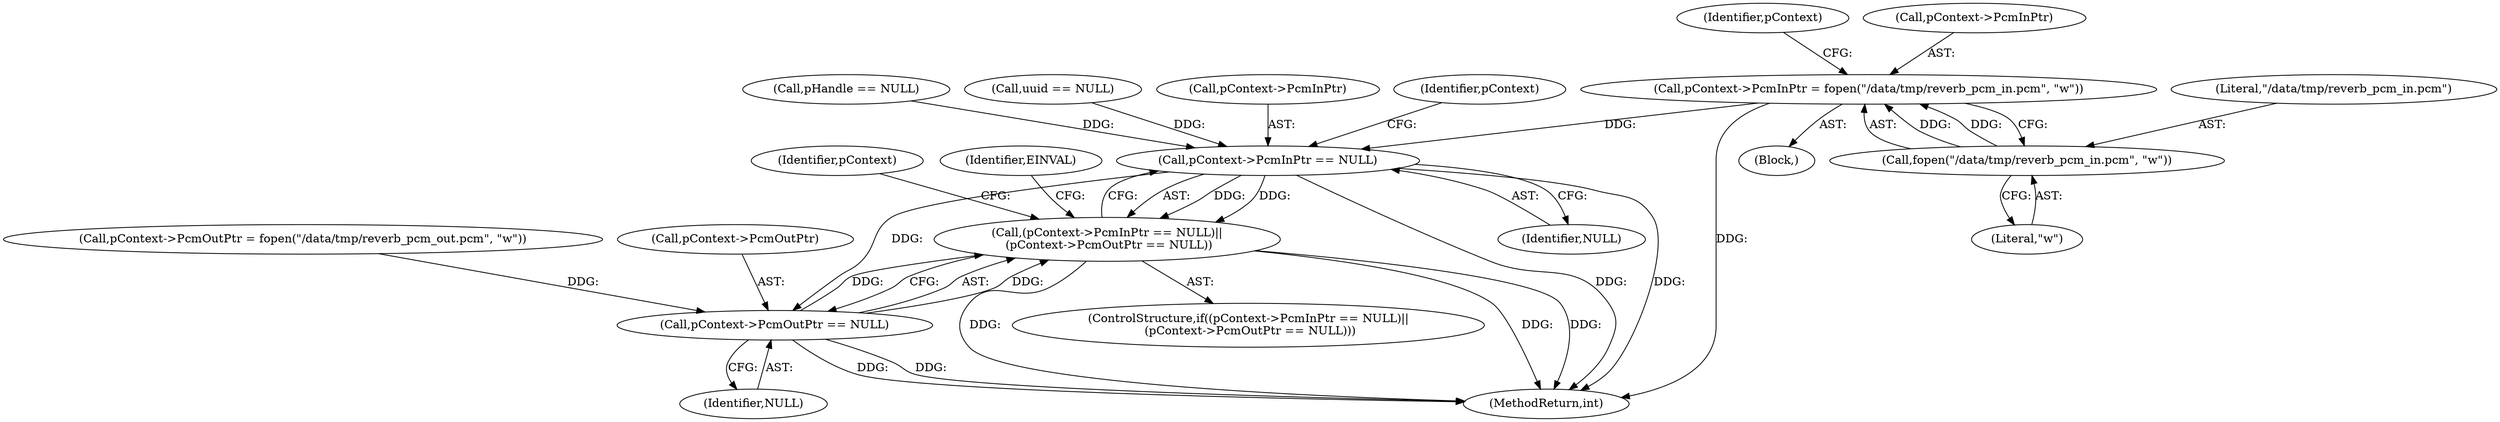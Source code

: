 digraph "0_Android_aeea52da00d210587fb3ed895de3d5f2e0264c88_5@API" {
"1000288" [label="(Call,pContext->PcmInPtr = fopen(\"/data/tmp/reverb_pcm_in.pcm\", \"w\"))"];
"1000292" [label="(Call,fopen(\"/data/tmp/reverb_pcm_in.pcm\", \"w\"))"];
"1000304" [label="(Call,pContext->PcmInPtr == NULL)"];
"1000303" [label="(Call,(pContext->PcmInPtr == NULL)||\n (pContext->PcmOutPtr == NULL))"];
"1000309" [label="(Call,pContext->PcmOutPtr == NULL)"];
"1000288" [label="(Call,pContext->PcmInPtr = fopen(\"/data/tmp/reverb_pcm_in.pcm\", \"w\"))"];
"1000295" [label="(Call,pContext->PcmOutPtr = fopen(\"/data/tmp/reverb_pcm_out.pcm\", \"w\"))"];
"1000302" [label="(ControlStructure,if((pContext->PcmInPtr == NULL)||\n (pContext->PcmOutPtr == NULL)))"];
"1000311" [label="(Identifier,pContext)"];
"1000320" [label="(Identifier,pContext)"];
"1000294" [label="(Literal,\"w\")"];
"1000303" [label="(Call,(pContext->PcmInPtr == NULL)||\n (pContext->PcmOutPtr == NULL))"];
"1000122" [label="(Call,pHandle == NULL)"];
"1000317" [label="(Identifier,EINVAL)"];
"1000297" [label="(Identifier,pContext)"];
"1000125" [label="(Call,uuid == NULL)"];
"1000292" [label="(Call,fopen(\"/data/tmp/reverb_pcm_in.pcm\", \"w\"))"];
"1000309" [label="(Call,pContext->PcmOutPtr == NULL)"];
"1000304" [label="(Call,pContext->PcmInPtr == NULL)"];
"1000310" [label="(Call,pContext->PcmOutPtr)"];
"1000289" [label="(Call,pContext->PcmInPtr)"];
"1000305" [label="(Call,pContext->PcmInPtr)"];
"1000308" [label="(Identifier,NULL)"];
"1000313" [label="(Identifier,NULL)"];
"1000353" [label="(MethodReturn,int)"];
"1000106" [label="(Block,)"];
"1000293" [label="(Literal,\"/data/tmp/reverb_pcm_in.pcm\")"];
"1000288" -> "1000106"  [label="AST: "];
"1000288" -> "1000292"  [label="CFG: "];
"1000289" -> "1000288"  [label="AST: "];
"1000292" -> "1000288"  [label="AST: "];
"1000297" -> "1000288"  [label="CFG: "];
"1000288" -> "1000353"  [label="DDG: "];
"1000292" -> "1000288"  [label="DDG: "];
"1000292" -> "1000288"  [label="DDG: "];
"1000288" -> "1000304"  [label="DDG: "];
"1000292" -> "1000294"  [label="CFG: "];
"1000293" -> "1000292"  [label="AST: "];
"1000294" -> "1000292"  [label="AST: "];
"1000304" -> "1000303"  [label="AST: "];
"1000304" -> "1000308"  [label="CFG: "];
"1000305" -> "1000304"  [label="AST: "];
"1000308" -> "1000304"  [label="AST: "];
"1000311" -> "1000304"  [label="CFG: "];
"1000303" -> "1000304"  [label="CFG: "];
"1000304" -> "1000353"  [label="DDG: "];
"1000304" -> "1000353"  [label="DDG: "];
"1000304" -> "1000303"  [label="DDG: "];
"1000304" -> "1000303"  [label="DDG: "];
"1000125" -> "1000304"  [label="DDG: "];
"1000122" -> "1000304"  [label="DDG: "];
"1000304" -> "1000309"  [label="DDG: "];
"1000303" -> "1000302"  [label="AST: "];
"1000303" -> "1000309"  [label="CFG: "];
"1000309" -> "1000303"  [label="AST: "];
"1000317" -> "1000303"  [label="CFG: "];
"1000320" -> "1000303"  [label="CFG: "];
"1000303" -> "1000353"  [label="DDG: "];
"1000303" -> "1000353"  [label="DDG: "];
"1000303" -> "1000353"  [label="DDG: "];
"1000309" -> "1000303"  [label="DDG: "];
"1000309" -> "1000303"  [label="DDG: "];
"1000309" -> "1000313"  [label="CFG: "];
"1000310" -> "1000309"  [label="AST: "];
"1000313" -> "1000309"  [label="AST: "];
"1000309" -> "1000353"  [label="DDG: "];
"1000309" -> "1000353"  [label="DDG: "];
"1000295" -> "1000309"  [label="DDG: "];
}
